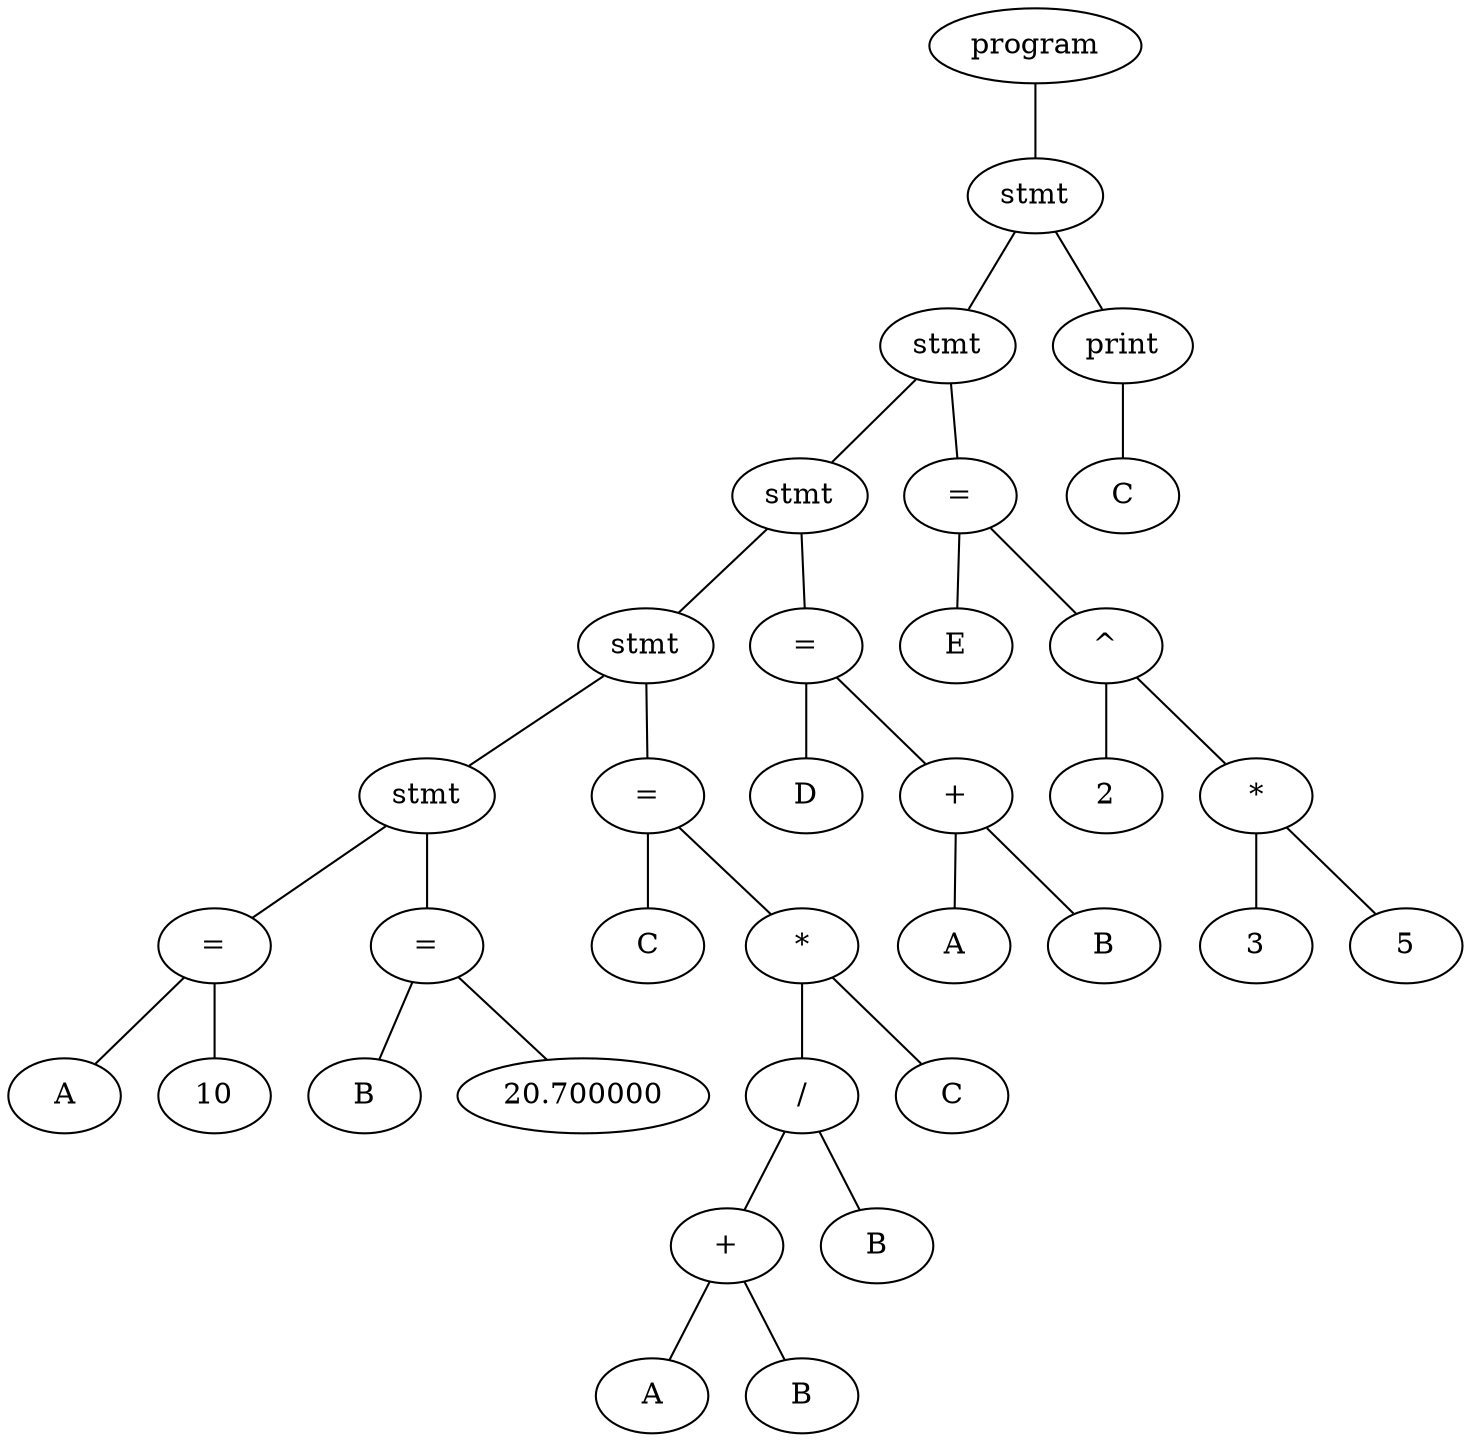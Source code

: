 graph {
N34[label ="program"];
N33[label ="stmt"];
N30[label ="stmt"];
N22[label ="stmt"];
N16[label ="stmt"];
N6[label ="stmt"];
N1[label ="="];
N2[label ="A"];
N1 -- N2;
N0[label ="10"];
N1 -- N0;
N6 -- N1;
N4[label ="="];
N5[label ="B"];
N4 -- N5;
N3[label ="20.700000"];
N4 -- N3;
N6 -- N4;
N16 -- N6;
N14[label ="="];
N15[label ="C"];
N14 -- N15;
N13[label ="*"];
N11[label ="/"];
N9[label ="+"];
N7[label ="A"];
N9 -- N7;
N8[label ="B"];
N9 -- N8;
N11 -- N9;
N10[label ="B"];
N11 -- N10;
N13 -- N11;
N12[label ="C"];
N13 -- N12;
N14 -- N13;
N16 -- N14;
N22 -- N16;
N20[label ="="];
N21[label ="D"];
N20 -- N21;
N19[label ="+"];
N17[label ="A"];
N19 -- N17;
N18[label ="B"];
N19 -- N18;
N20 -- N19;
N22 -- N20;
N30 -- N22;
N28[label ="="];
N29[label ="E"];
N28 -- N29;
N27[label ="^"];
N23[label ="2"];
N27 -- N23;
N26[label ="*"];
N24[label ="3"];
N26 -- N24;
N25[label ="5"];
N26 -- N25;
N27 -- N26;
N28 -- N27;
N30 -- N28;
N33 -- N30;
N32[label ="print"];
N31[label ="C"];
N32 -- N31;
N33 -- N32;
N34 -- N33;
}
